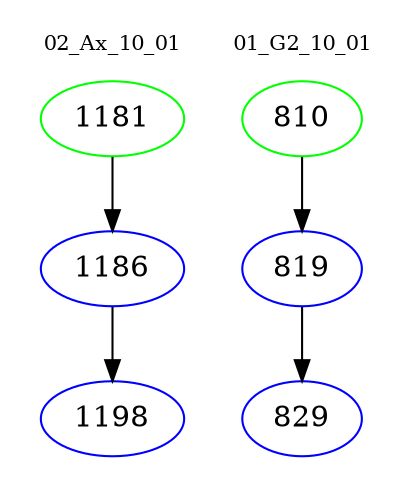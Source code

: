 digraph{
subgraph cluster_0 {
color = white
label = "02_Ax_10_01";
fontsize=10;
T0_1181 [label="1181", color="green"]
T0_1181 -> T0_1186 [color="black"]
T0_1186 [label="1186", color="blue"]
T0_1186 -> T0_1198 [color="black"]
T0_1198 [label="1198", color="blue"]
}
subgraph cluster_1 {
color = white
label = "01_G2_10_01";
fontsize=10;
T1_810 [label="810", color="green"]
T1_810 -> T1_819 [color="black"]
T1_819 [label="819", color="blue"]
T1_819 -> T1_829 [color="black"]
T1_829 [label="829", color="blue"]
}
}
